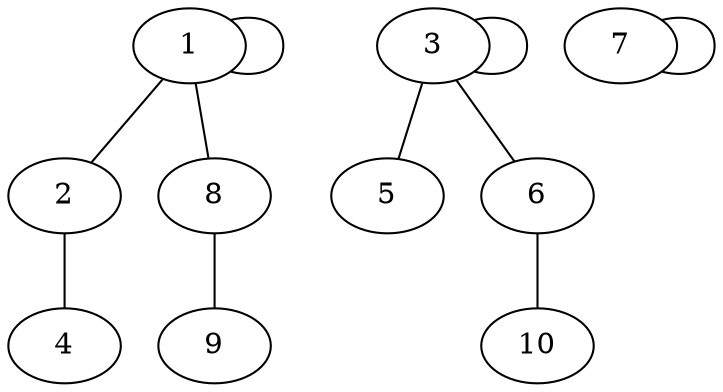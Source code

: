 graph  {
1 [pos="[ 0.16861428 -0.03248508]"];
2 [pos="[0.09564631 0.44742745]"];
3 [pos="[-0.21934634  0.31653075]"];
4 [pos="[0.00877315 0.92493255]"];
5 [pos="[-0.49363646  0.71684867]"];
6 [pos="[ 0.0665732  -0.07582114]"];
7 [pos="[-0.39332856 -0.28565721]"];
8 [pos="[ 0.20898382 -0.51621665]"];
9 [pos="[ 0.24712584 -1.        ]"];
10 [pos="[ 0.31059474 -0.49555933]"];
1 -- 1  [key=0];
1 -- 2  [key=0];
1 -- 8  [key=0];
2 -- 4  [key=0];
3 -- 3  [key=0];
3 -- 5  [key=0];
3 -- 6  [key=0];
6 -- 10  [key=0];
7 -- 7  [key=0];
8 -- 9  [key=0];
}
